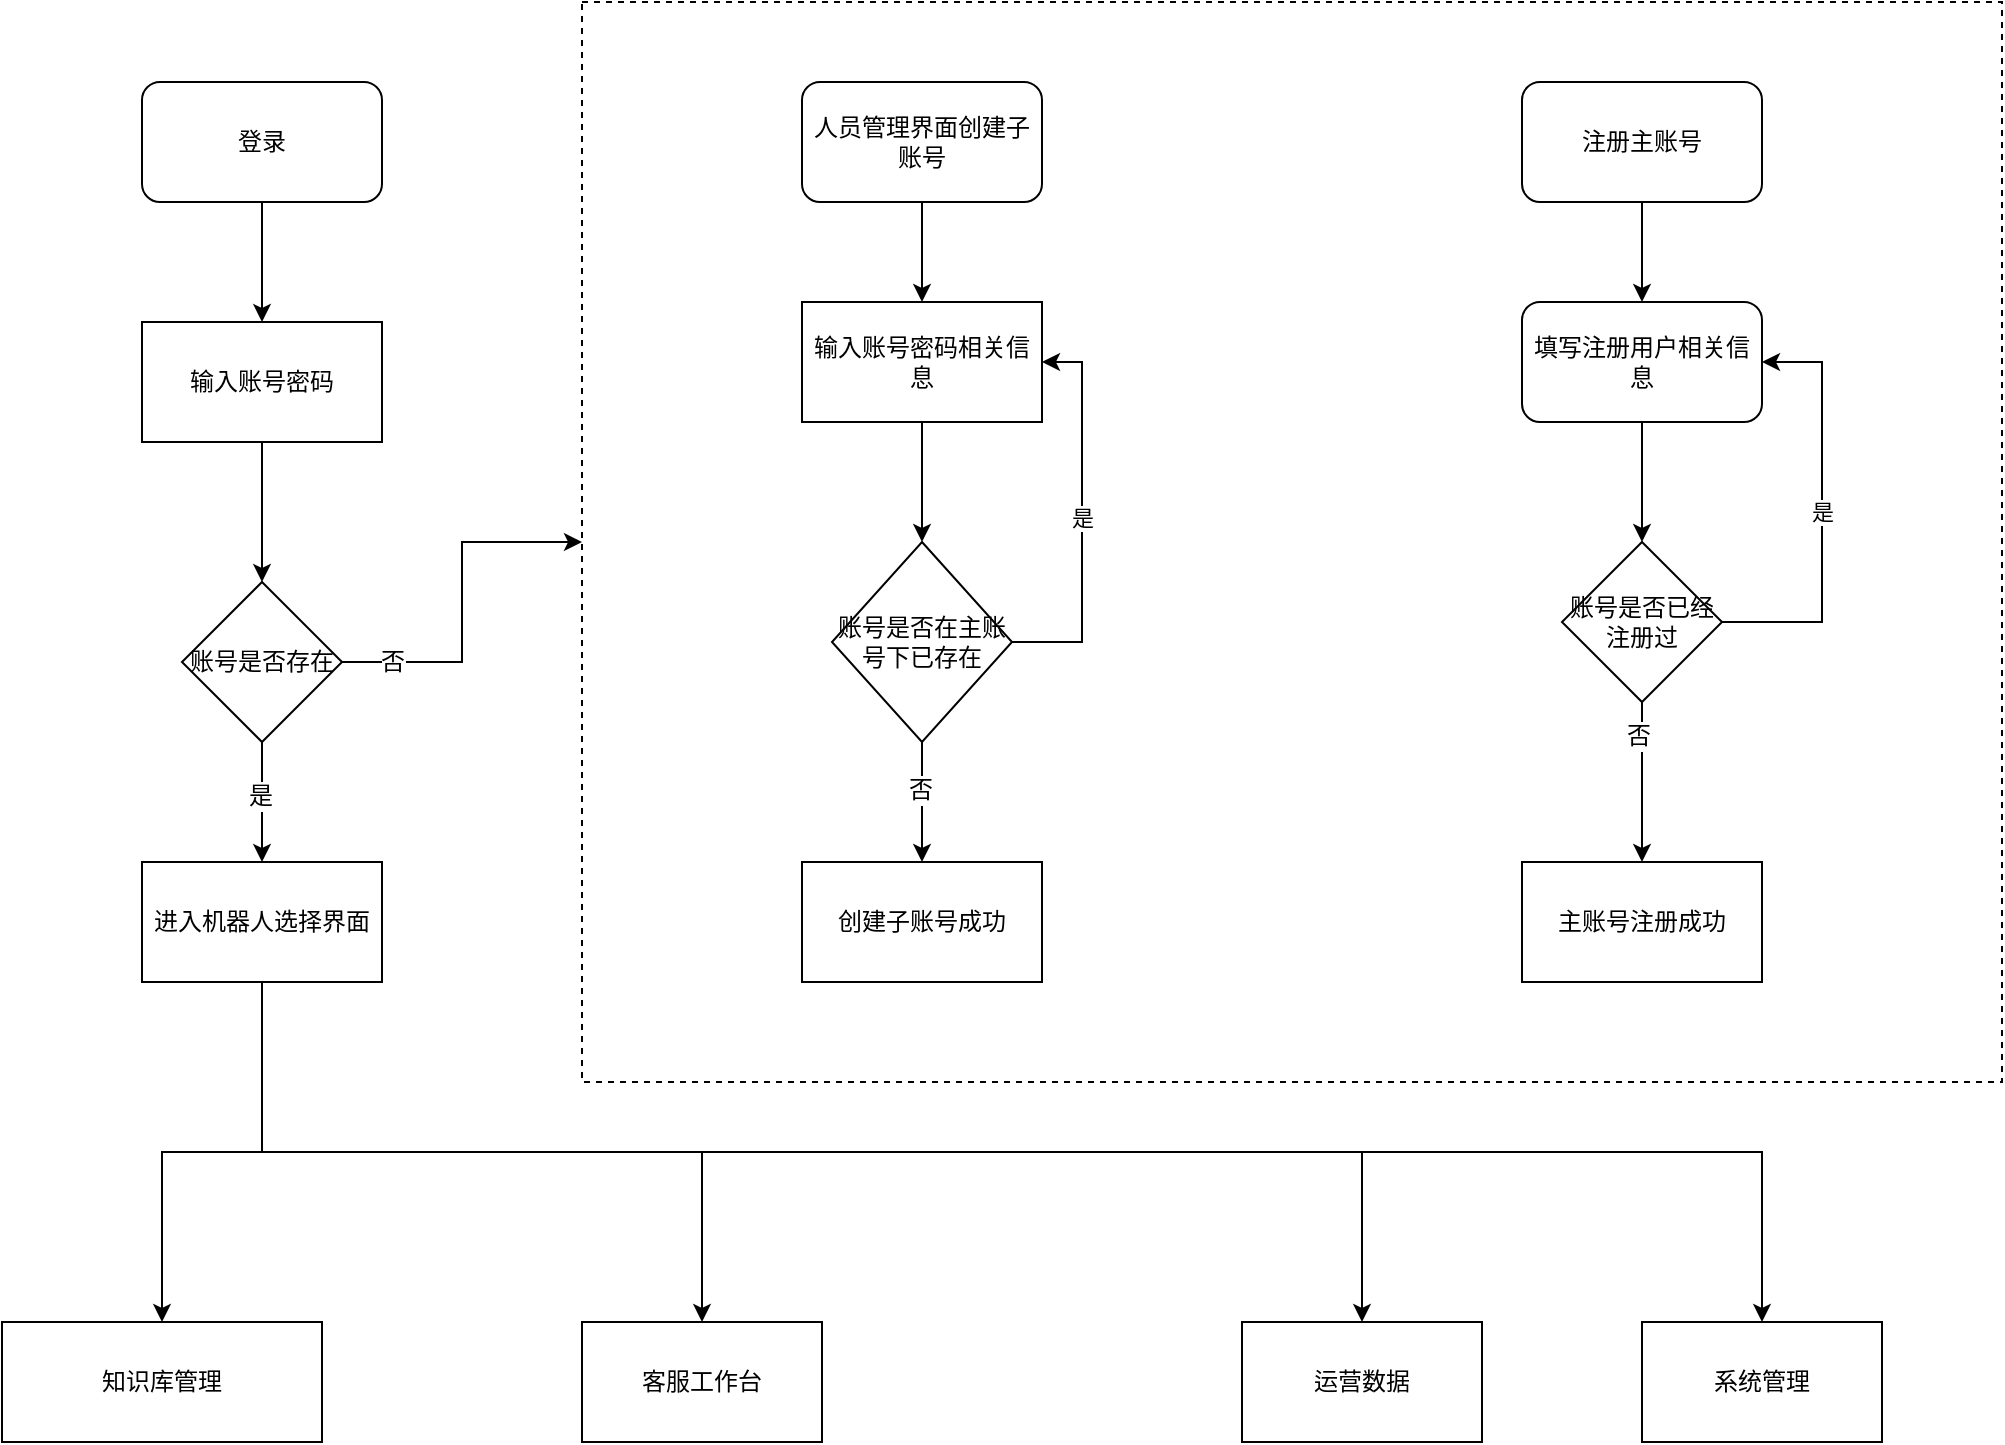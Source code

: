<mxfile version="11.2.5" type="github" pages="2"><diagram id="4yu-I7fP2pmOIWUfq-cf" name="第 1 页"><mxGraphModel dx="2066" dy="1084" grid="1" gridSize="10" guides="1" tooltips="1" connect="1" arrows="1" fold="1" page="1" pageScale="1" pageWidth="3300" pageHeight="2339" math="0" shadow="0"><root><mxCell id="0"/><mxCell id="1" parent="0"/><mxCell id="HQKnY31J1qQ6Kav2DsGP-1" value="" style="rounded=0;whiteSpace=wrap;html=1;fillColor=none;dashed=1;" vertex="1" parent="1"><mxGeometry x="340" y="40" width="710" height="540" as="geometry"/></mxCell><mxCell id="HQKnY31J1qQ6Kav2DsGP-2" style="edgeStyle=orthogonalEdgeStyle;rounded=0;orthogonalLoop=1;jettySize=auto;html=1;entryX=0.5;entryY=0;entryDx=0;entryDy=0;" edge="1" parent="1" source="HQKnY31J1qQ6Kav2DsGP-3" target="HQKnY31J1qQ6Kav2DsGP-5"><mxGeometry relative="1" as="geometry"/></mxCell><mxCell id="HQKnY31J1qQ6Kav2DsGP-3" value="登录" style="rounded=1;whiteSpace=wrap;html=1;" vertex="1" parent="1"><mxGeometry x="120" y="80" width="120" height="60" as="geometry"/></mxCell><mxCell id="HQKnY31J1qQ6Kav2DsGP-4" style="edgeStyle=orthogonalEdgeStyle;rounded=0;orthogonalLoop=1;jettySize=auto;html=1;entryX=0.5;entryY=0;entryDx=0;entryDy=0;" edge="1" parent="1" source="HQKnY31J1qQ6Kav2DsGP-5" target="HQKnY31J1qQ6Kav2DsGP-10"><mxGeometry relative="1" as="geometry"/></mxCell><mxCell id="HQKnY31J1qQ6Kav2DsGP-5" value="输入账号密码" style="rounded=0;whiteSpace=wrap;html=1;" vertex="1" parent="1"><mxGeometry x="120" y="200" width="120" height="60" as="geometry"/></mxCell><mxCell id="HQKnY31J1qQ6Kav2DsGP-6" style="edgeStyle=orthogonalEdgeStyle;rounded=0;orthogonalLoop=1;jettySize=auto;html=1;entryX=0.5;entryY=0;entryDx=0;entryDy=0;" edge="1" parent="1" source="HQKnY31J1qQ6Kav2DsGP-10" target="HQKnY31J1qQ6Kav2DsGP-19"><mxGeometry relative="1" as="geometry"/></mxCell><mxCell id="HQKnY31J1qQ6Kav2DsGP-7" value="是" style="text;html=1;resizable=0;points=[];align=center;verticalAlign=middle;labelBackgroundColor=#ffffff;" vertex="1" connectable="0" parent="HQKnY31J1qQ6Kav2DsGP-6"><mxGeometry x="-0.1" y="-1" relative="1" as="geometry"><mxPoint as="offset"/></mxGeometry></mxCell><mxCell id="HQKnY31J1qQ6Kav2DsGP-8" style="edgeStyle=orthogonalEdgeStyle;rounded=0;orthogonalLoop=1;jettySize=auto;html=1;entryX=0;entryY=0.5;entryDx=0;entryDy=0;" edge="1" parent="1" source="HQKnY31J1qQ6Kav2DsGP-10" target="HQKnY31J1qQ6Kav2DsGP-1"><mxGeometry relative="1" as="geometry"/></mxCell><mxCell id="HQKnY31J1qQ6Kav2DsGP-9" value="否" style="text;html=1;resizable=0;points=[];align=center;verticalAlign=middle;labelBackgroundColor=#ffffff;" vertex="1" connectable="0" parent="HQKnY31J1qQ6Kav2DsGP-8"><mxGeometry x="-0.722" relative="1" as="geometry"><mxPoint as="offset"/></mxGeometry></mxCell><mxCell id="HQKnY31J1qQ6Kav2DsGP-10" value="账号是否存在" style="rhombus;whiteSpace=wrap;html=1;" vertex="1" parent="1"><mxGeometry x="140" y="330" width="80" height="80" as="geometry"/></mxCell><mxCell id="HQKnY31J1qQ6Kav2DsGP-11" value="" style="edgeStyle=orthogonalEdgeStyle;rounded=0;orthogonalLoop=1;jettySize=auto;html=1;" edge="1" parent="1" source="HQKnY31J1qQ6Kav2DsGP-12" target="HQKnY31J1qQ6Kav2DsGP-14"><mxGeometry relative="1" as="geometry"/></mxCell><mxCell id="HQKnY31J1qQ6Kav2DsGP-12" value="注册主账号" style="rounded=1;whiteSpace=wrap;html=1;" vertex="1" parent="1"><mxGeometry x="810" y="80" width="120" height="60" as="geometry"/></mxCell><mxCell id="HQKnY31J1qQ6Kav2DsGP-13" value="" style="edgeStyle=orthogonalEdgeStyle;rounded=0;orthogonalLoop=1;jettySize=auto;html=1;" edge="1" parent="1" source="HQKnY31J1qQ6Kav2DsGP-14" target="HQKnY31J1qQ6Kav2DsGP-27"><mxGeometry relative="1" as="geometry"/></mxCell><mxCell id="HQKnY31J1qQ6Kav2DsGP-14" value="填写注册用户相关信息" style="rounded=1;whiteSpace=wrap;html=1;" vertex="1" parent="1"><mxGeometry x="810" y="190" width="120" height="60" as="geometry"/></mxCell><mxCell id="HQKnY31J1qQ6Kav2DsGP-15" style="edgeStyle=orthogonalEdgeStyle;rounded=0;orthogonalLoop=1;jettySize=auto;html=1;entryX=0.5;entryY=0;entryDx=0;entryDy=0;" edge="1" parent="1" source="HQKnY31J1qQ6Kav2DsGP-19" target="HQKnY31J1qQ6Kav2DsGP-20"><mxGeometry relative="1" as="geometry"><mxPoint x="180" y="560" as="targetPoint"/></mxGeometry></mxCell><mxCell id="HQKnY31J1qQ6Kav2DsGP-16" style="edgeStyle=orthogonalEdgeStyle;rounded=0;orthogonalLoop=1;jettySize=auto;html=1;entryX=0.5;entryY=0;entryDx=0;entryDy=0;exitX=0.5;exitY=1;exitDx=0;exitDy=0;" edge="1" parent="1" source="HQKnY31J1qQ6Kav2DsGP-19" target="HQKnY31J1qQ6Kav2DsGP-21"><mxGeometry relative="1" as="geometry"/></mxCell><mxCell id="HQKnY31J1qQ6Kav2DsGP-17" style="edgeStyle=orthogonalEdgeStyle;rounded=0;orthogonalLoop=1;jettySize=auto;html=1;entryX=0.5;entryY=0;entryDx=0;entryDy=0;exitX=0.5;exitY=1;exitDx=0;exitDy=0;" edge="1" parent="1" source="HQKnY31J1qQ6Kav2DsGP-19" target="HQKnY31J1qQ6Kav2DsGP-22"><mxGeometry relative="1" as="geometry"/></mxCell><mxCell id="HQKnY31J1qQ6Kav2DsGP-18" style="edgeStyle=orthogonalEdgeStyle;rounded=0;orthogonalLoop=1;jettySize=auto;html=1;entryX=0.5;entryY=0;entryDx=0;entryDy=0;exitX=0.5;exitY=1;exitDx=0;exitDy=0;" edge="1" parent="1" source="HQKnY31J1qQ6Kav2DsGP-19" target="HQKnY31J1qQ6Kav2DsGP-23"><mxGeometry relative="1" as="geometry"><mxPoint x="180" y="530" as="sourcePoint"/></mxGeometry></mxCell><mxCell id="HQKnY31J1qQ6Kav2DsGP-19" value="进入机器人选择界面" style="rounded=0;whiteSpace=wrap;html=1;" vertex="1" parent="1"><mxGeometry x="120" y="470" width="120" height="60" as="geometry"/></mxCell><mxCell id="HQKnY31J1qQ6Kav2DsGP-20" value="知识库管理" style="rounded=0;whiteSpace=wrap;html=1;" vertex="1" parent="1"><mxGeometry x="50" y="700" width="160" height="60" as="geometry"/></mxCell><mxCell id="HQKnY31J1qQ6Kav2DsGP-21" value="客服工作台" style="rounded=0;whiteSpace=wrap;html=1;" vertex="1" parent="1"><mxGeometry x="340" y="700" width="120" height="60" as="geometry"/></mxCell><mxCell id="HQKnY31J1qQ6Kav2DsGP-22" value="运营数据" style="rounded=0;whiteSpace=wrap;html=1;" vertex="1" parent="1"><mxGeometry x="670" y="700" width="120" height="60" as="geometry"/></mxCell><mxCell id="HQKnY31J1qQ6Kav2DsGP-23" value="系统管理" style="rounded=0;whiteSpace=wrap;html=1;" vertex="1" parent="1"><mxGeometry x="870" y="700" width="120" height="60" as="geometry"/></mxCell><mxCell id="HQKnY31J1qQ6Kav2DsGP-24" value="" style="edgeStyle=orthogonalEdgeStyle;rounded=0;orthogonalLoop=1;jettySize=auto;html=1;" edge="1" parent="1" source="HQKnY31J1qQ6Kav2DsGP-27" target="HQKnY31J1qQ6Kav2DsGP-28"><mxGeometry relative="1" as="geometry"/></mxCell><mxCell id="HQKnY31J1qQ6Kav2DsGP-25" value="否" style="text;html=1;resizable=0;points=[];align=center;verticalAlign=middle;labelBackgroundColor=#ffffff;" vertex="1" connectable="0" parent="HQKnY31J1qQ6Kav2DsGP-24"><mxGeometry x="-0.575" y="-2" relative="1" as="geometry"><mxPoint as="offset"/></mxGeometry></mxCell><mxCell id="HQKnY31J1qQ6Kav2DsGP-26" value="是" style="edgeStyle=orthogonalEdgeStyle;rounded=0;orthogonalLoop=1;jettySize=auto;html=1;entryX=1;entryY=0.5;entryDx=0;entryDy=0;exitX=1;exitY=0.5;exitDx=0;exitDy=0;" edge="1" parent="1" source="HQKnY31J1qQ6Kav2DsGP-27" target="HQKnY31J1qQ6Kav2DsGP-14"><mxGeometry relative="1" as="geometry"><Array as="points"><mxPoint x="960" y="350"/><mxPoint x="960" y="220"/></Array></mxGeometry></mxCell><mxCell id="HQKnY31J1qQ6Kav2DsGP-27" value="账号是否已经注册过" style="rhombus;whiteSpace=wrap;html=1;" vertex="1" parent="1"><mxGeometry x="830" y="310" width="80" height="80" as="geometry"/></mxCell><mxCell id="HQKnY31J1qQ6Kav2DsGP-28" value="主账号注册成功" style="rounded=0;whiteSpace=wrap;html=1;" vertex="1" parent="1"><mxGeometry x="810" y="470" width="120" height="60" as="geometry"/></mxCell><mxCell id="HQKnY31J1qQ6Kav2DsGP-29" value="" style="edgeStyle=orthogonalEdgeStyle;rounded=0;orthogonalLoop=1;jettySize=auto;html=1;" edge="1" parent="1" source="HQKnY31J1qQ6Kav2DsGP-30" target="HQKnY31J1qQ6Kav2DsGP-32"><mxGeometry relative="1" as="geometry"/></mxCell><mxCell id="HQKnY31J1qQ6Kav2DsGP-30" value="人员管理界面创建子账号" style="rounded=1;whiteSpace=wrap;html=1;" vertex="1" parent="1"><mxGeometry x="450" y="80" width="120" height="60" as="geometry"/></mxCell><mxCell id="HQKnY31J1qQ6Kav2DsGP-31" value="" style="edgeStyle=orthogonalEdgeStyle;rounded=0;orthogonalLoop=1;jettySize=auto;html=1;" edge="1" parent="1" source="HQKnY31J1qQ6Kav2DsGP-32" target="HQKnY31J1qQ6Kav2DsGP-36"><mxGeometry relative="1" as="geometry"/></mxCell><mxCell id="HQKnY31J1qQ6Kav2DsGP-32" value="输入账号密码相关信息" style="rounded=0;whiteSpace=wrap;html=1;" vertex="1" parent="1"><mxGeometry x="450" y="190" width="120" height="60" as="geometry"/></mxCell><mxCell id="HQKnY31J1qQ6Kav2DsGP-33" value="是" style="edgeStyle=orthogonalEdgeStyle;rounded=0;orthogonalLoop=1;jettySize=auto;html=1;entryX=1;entryY=0.5;entryDx=0;entryDy=0;" edge="1" parent="1" source="HQKnY31J1qQ6Kav2DsGP-36" target="HQKnY31J1qQ6Kav2DsGP-32"><mxGeometry relative="1" as="geometry"><Array as="points"><mxPoint x="590" y="360"/><mxPoint x="590" y="220"/></Array></mxGeometry></mxCell><mxCell id="HQKnY31J1qQ6Kav2DsGP-34" value="" style="edgeStyle=orthogonalEdgeStyle;rounded=0;orthogonalLoop=1;jettySize=auto;html=1;" edge="1" parent="1" source="HQKnY31J1qQ6Kav2DsGP-36" target="HQKnY31J1qQ6Kav2DsGP-37"><mxGeometry relative="1" as="geometry"/></mxCell><mxCell id="HQKnY31J1qQ6Kav2DsGP-35" value="否" style="text;html=1;resizable=0;points=[];align=center;verticalAlign=middle;labelBackgroundColor=#ffffff;" vertex="1" connectable="0" parent="HQKnY31J1qQ6Kav2DsGP-34"><mxGeometry x="-0.2" y="-1" relative="1" as="geometry"><mxPoint as="offset"/></mxGeometry></mxCell><mxCell id="HQKnY31J1qQ6Kav2DsGP-36" value="账号是否在主账号下已存在" style="rhombus;whiteSpace=wrap;html=1;" vertex="1" parent="1"><mxGeometry x="465" y="310" width="90" height="100" as="geometry"/></mxCell><mxCell id="HQKnY31J1qQ6Kav2DsGP-37" value="创建子账号成功" style="rounded=0;whiteSpace=wrap;html=1;" vertex="1" parent="1"><mxGeometry x="450" y="470" width="120" height="60" as="geometry"/></mxCell></root></mxGraphModel></diagram><diagram id="efcP3kPmUKLdeeVnryXC" name="第 2 页"><mxGraphModel dx="2066" dy="1084" grid="1" gridSize="10" guides="1" tooltips="1" connect="1" arrows="1" fold="1" page="1" pageScale="1" pageWidth="3300" pageHeight="2339" math="0" shadow="0"><root><mxCell id="QxZWdDMmEj1ui6j7b_4M-0"/><mxCell id="QxZWdDMmEj1ui6j7b_4M-1" parent="QxZWdDMmEj1ui6j7b_4M-0"/><mxCell id="QxZWdDMmEj1ui6j7b_4M-2" style="edgeStyle=orthogonalEdgeStyle;rounded=0;orthogonalLoop=1;jettySize=auto;html=1;entryX=0.5;entryY=0;entryDx=0;entryDy=0;" edge="1" parent="QxZWdDMmEj1ui6j7b_4M-1" source="QxZWdDMmEj1ui6j7b_4M-5" target="QxZWdDMmEj1ui6j7b_4M-6"><mxGeometry relative="1" as="geometry"/></mxCell><mxCell id="QxZWdDMmEj1ui6j7b_4M-3" style="edgeStyle=orthogonalEdgeStyle;rounded=0;orthogonalLoop=1;jettySize=auto;html=1;exitX=1;exitY=0.5;exitDx=0;exitDy=0;entryX=0.5;entryY=0;entryDx=0;entryDy=0;" edge="1" parent="QxZWdDMmEj1ui6j7b_4M-1" source="QxZWdDMmEj1ui6j7b_4M-6" target="QxZWdDMmEj1ui6j7b_4M-14"><mxGeometry relative="1" as="geometry"/></mxCell><mxCell id="QxZWdDMmEj1ui6j7b_4M-4" value="否" style="text;html=1;resizable=0;points=[];align=center;verticalAlign=middle;labelBackgroundColor=#ffffff;" vertex="1" connectable="0" parent="QxZWdDMmEj1ui6j7b_4M-3"><mxGeometry x="0.083" y="2" relative="1" as="geometry"><mxPoint as="offset"/></mxGeometry></mxCell><mxCell id="QxZWdDMmEj1ui6j7b_4M-5" value="权限校验进入" style="rounded=0;whiteSpace=wrap;html=1;" vertex="1" parent="QxZWdDMmEj1ui6j7b_4M-1"><mxGeometry x="180" y="60" width="120" height="60" as="geometry"/></mxCell><mxCell id="QxZWdDMmEj1ui6j7b_4M-6" value="接口是否校验" style="rhombus;whiteSpace=wrap;html=1;" vertex="1" parent="QxZWdDMmEj1ui6j7b_4M-1"><mxGeometry x="180" y="170" width="120" height="80" as="geometry"/></mxCell><mxCell id="QxZWdDMmEj1ui6j7b_4M-7" style="edgeStyle=orthogonalEdgeStyle;rounded=0;orthogonalLoop=1;jettySize=auto;html=1;entryX=0.5;entryY=0;entryDx=0;entryDy=0;" edge="1" parent="QxZWdDMmEj1ui6j7b_4M-1" source="QxZWdDMmEj1ui6j7b_4M-8" target="QxZWdDMmEj1ui6j7b_4M-20"><mxGeometry relative="1" as="geometry"/></mxCell><mxCell id="QxZWdDMmEj1ui6j7b_4M-8" value="执行权限校验" style="rounded=0;whiteSpace=wrap;html=1;" vertex="1" parent="QxZWdDMmEj1ui6j7b_4M-1"><mxGeometry x="180" y="320" width="120" height="60" as="geometry"/></mxCell><mxCell id="QxZWdDMmEj1ui6j7b_4M-9" style="edgeStyle=orthogonalEdgeStyle;rounded=0;orthogonalLoop=1;jettySize=auto;html=1;entryX=0;entryY=0.5;entryDx=0;entryDy=0;" edge="1" parent="QxZWdDMmEj1ui6j7b_4M-1" source="QxZWdDMmEj1ui6j7b_4M-12" target="QxZWdDMmEj1ui6j7b_4M-14"><mxGeometry relative="1" as="geometry"/></mxCell><mxCell id="QxZWdDMmEj1ui6j7b_4M-10" value="通过" style="text;html=1;resizable=0;points=[];align=center;verticalAlign=middle;labelBackgroundColor=#ffffff;" vertex="1" connectable="0" parent="QxZWdDMmEj1ui6j7b_4M-9"><mxGeometry x="-0.327" y="2" relative="1" as="geometry"><mxPoint as="offset"/></mxGeometry></mxCell><mxCell id="QxZWdDMmEj1ui6j7b_4M-11" value="否" style="edgeStyle=orthogonalEdgeStyle;rounded=0;orthogonalLoop=1;jettySize=auto;html=1;exitX=0.5;exitY=1;exitDx=0;exitDy=0;" edge="1" parent="QxZWdDMmEj1ui6j7b_4M-1" source="QxZWdDMmEj1ui6j7b_4M-12" target="QxZWdDMmEj1ui6j7b_4M-21"><mxGeometry relative="1" as="geometry"/></mxCell><mxCell id="QxZWdDMmEj1ui6j7b_4M-12" value="权限校验通过" style="rhombus;whiteSpace=wrap;html=1;" vertex="1" parent="QxZWdDMmEj1ui6j7b_4M-1"><mxGeometry x="180" y="570" width="120" height="80" as="geometry"/></mxCell><mxCell id="QxZWdDMmEj1ui6j7b_4M-13" style="edgeStyle=orthogonalEdgeStyle;rounded=0;orthogonalLoop=1;jettySize=auto;html=1;entryX=0.5;entryY=0;entryDx=0;entryDy=0;" edge="1" parent="QxZWdDMmEj1ui6j7b_4M-1" source="QxZWdDMmEj1ui6j7b_4M-14" target="QxZWdDMmEj1ui6j7b_4M-24"><mxGeometry relative="1" as="geometry"/></mxCell><mxCell id="QxZWdDMmEj1ui6j7b_4M-14" value="执行业务服务" style="rounded=0;whiteSpace=wrap;html=1;" vertex="1" parent="QxZWdDMmEj1ui6j7b_4M-1"><mxGeometry x="413" y="580" width="120" height="60" as="geometry"/></mxCell><mxCell id="QxZWdDMmEj1ui6j7b_4M-15" value="是" style="endArrow=classic;html=1;" edge="1" parent="QxZWdDMmEj1ui6j7b_4M-1"><mxGeometry width="50" height="50" relative="1" as="geometry"><mxPoint x="240" y="250" as="sourcePoint"/><mxPoint x="240" y="320" as="targetPoint"/><Array as="points"><mxPoint x="240" y="320"/></Array></mxGeometry></mxCell><mxCell id="QxZWdDMmEj1ui6j7b_4M-16" value="抛出异常" style="rounded=0;whiteSpace=wrap;html=1;" vertex="1" parent="QxZWdDMmEj1ui6j7b_4M-1"><mxGeometry x="10" y="450" width="120" height="60" as="geometry"/></mxCell><mxCell id="QxZWdDMmEj1ui6j7b_4M-17" value="是" style="edgeStyle=orthogonalEdgeStyle;rounded=0;orthogonalLoop=1;jettySize=auto;html=1;entryX=1;entryY=0.5;entryDx=0;entryDy=0;" edge="1" parent="QxZWdDMmEj1ui6j7b_4M-1" source="QxZWdDMmEj1ui6j7b_4M-20" target="QxZWdDMmEj1ui6j7b_4M-16"><mxGeometry relative="1" as="geometry"/></mxCell><mxCell id="QxZWdDMmEj1ui6j7b_4M-18" style="edgeStyle=orthogonalEdgeStyle;rounded=0;orthogonalLoop=1;jettySize=auto;html=1;exitX=0.5;exitY=1;exitDx=0;exitDy=0;entryX=0.5;entryY=0;entryDx=0;entryDy=0;" edge="1" parent="QxZWdDMmEj1ui6j7b_4M-1" source="QxZWdDMmEj1ui6j7b_4M-20" target="QxZWdDMmEj1ui6j7b_4M-12"><mxGeometry relative="1" as="geometry"/></mxCell><mxCell id="QxZWdDMmEj1ui6j7b_4M-19" value="否" style="text;html=1;resizable=0;points=[];align=center;verticalAlign=middle;labelBackgroundColor=#ffffff;" vertex="1" connectable="0" parent="QxZWdDMmEj1ui6j7b_4M-18"><mxGeometry x="-0.32" relative="1" as="geometry"><mxPoint as="offset"/></mxGeometry></mxCell><mxCell id="QxZWdDMmEj1ui6j7b_4M-20" value="是否有异常" style="rhombus;whiteSpace=wrap;html=1;" vertex="1" parent="QxZWdDMmEj1ui6j7b_4M-1"><mxGeometry x="180" y="440" width="120" height="80" as="geometry"/></mxCell><mxCell id="QxZWdDMmEj1ui6j7b_4M-21" value="抛出异常" style="rounded=0;whiteSpace=wrap;html=1;" vertex="1" parent="QxZWdDMmEj1ui6j7b_4M-1"><mxGeometry x="180" y="720" width="120" height="60" as="geometry"/></mxCell><mxCell id="QxZWdDMmEj1ui6j7b_4M-22" value="否" style="edgeStyle=orthogonalEdgeStyle;rounded=0;orthogonalLoop=1;jettySize=auto;html=1;exitX=0.5;exitY=1;exitDx=0;exitDy=0;" edge="1" parent="QxZWdDMmEj1ui6j7b_4M-1" source="QxZWdDMmEj1ui6j7b_4M-24" target="QxZWdDMmEj1ui6j7b_4M-25"><mxGeometry relative="1" as="geometry"/></mxCell><mxCell id="QxZWdDMmEj1ui6j7b_4M-23" value="是" style="edgeStyle=orthogonalEdgeStyle;rounded=0;orthogonalLoop=1;jettySize=auto;html=1;exitX=1;exitY=0.5;exitDx=0;exitDy=0;entryX=0;entryY=0.5;entryDx=0;entryDy=0;" edge="1" parent="QxZWdDMmEj1ui6j7b_4M-1" source="QxZWdDMmEj1ui6j7b_4M-24" target="QxZWdDMmEj1ui6j7b_4M-26"><mxGeometry relative="1" as="geometry"/></mxCell><mxCell id="QxZWdDMmEj1ui6j7b_4M-24" value="是否有异常" style="rhombus;whiteSpace=wrap;html=1;" vertex="1" parent="QxZWdDMmEj1ui6j7b_4M-1"><mxGeometry x="413" y="700" width="120" height="80" as="geometry"/></mxCell><mxCell id="QxZWdDMmEj1ui6j7b_4M-25" value="结果返回" style="rounded=0;whiteSpace=wrap;html=1;" vertex="1" parent="QxZWdDMmEj1ui6j7b_4M-1"><mxGeometry x="413" y="840" width="120" height="60" as="geometry"/></mxCell><mxCell id="QxZWdDMmEj1ui6j7b_4M-26" value="抛出异常" style="rounded=0;whiteSpace=wrap;html=1;" vertex="1" parent="QxZWdDMmEj1ui6j7b_4M-1"><mxGeometry x="610" y="710" width="120" height="60" as="geometry"/></mxCell></root></mxGraphModel></diagram></mxfile>